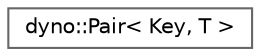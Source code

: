 digraph "Graphical Class Hierarchy"
{
 // LATEX_PDF_SIZE
  bgcolor="transparent";
  edge [fontname=Helvetica,fontsize=10,labelfontname=Helvetica,labelfontsize=10];
  node [fontname=Helvetica,fontsize=10,shape=box,height=0.2,width=0.4];
  rankdir="LR";
  Node0 [id="Node000000",label="dyno::Pair\< Key, T \>",height=0.2,width=0.4,color="grey40", fillcolor="white", style="filled",URL="$classdyno_1_1_pair.html",tooltip=" "];
}
